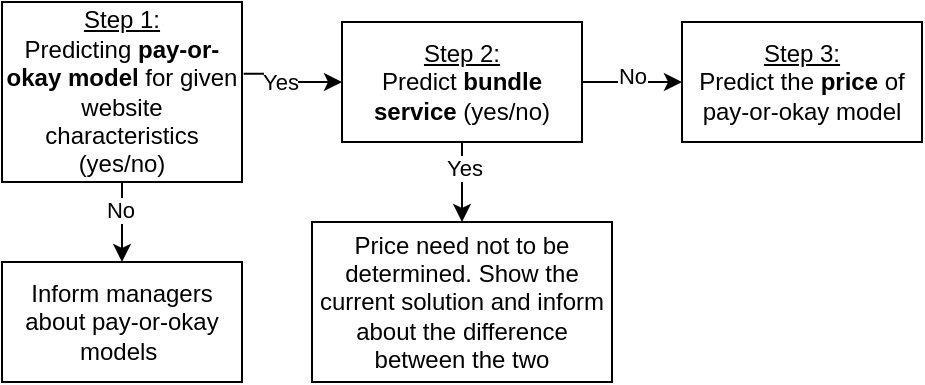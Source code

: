 <mxfile version="24.5.2" type="device">
  <diagram name="Pagina-1" id="PMANxddXe-PsFvcoSqXk">
    <mxGraphModel dx="1150" dy="490" grid="1" gridSize="10" guides="1" tooltips="1" connect="1" arrows="1" fold="1" page="1" pageScale="1" pageWidth="827" pageHeight="1169" math="0" shadow="0">
      <root>
        <mxCell id="0" />
        <mxCell id="1" parent="0" />
        <mxCell id="OKzWQZcMFeufaeWFBpB0-2" style="edgeStyle=orthogonalEdgeStyle;rounded=0;orthogonalLoop=1;jettySize=auto;html=1;entryX=0;entryY=0.5;entryDx=0;entryDy=0;exitX=1.007;exitY=0.399;exitDx=0;exitDy=0;exitPerimeter=0;" edge="1" parent="1" source="OKzWQZcMFeufaeWFBpB0-1" target="OKzWQZcMFeufaeWFBpB0-3">
          <mxGeometry relative="1" as="geometry">
            <mxPoint x="320" y="270" as="targetPoint" />
          </mxGeometry>
        </mxCell>
        <mxCell id="OKzWQZcMFeufaeWFBpB0-6" value="Yes" style="edgeLabel;html=1;align=center;verticalAlign=middle;resizable=0;points=[];" vertex="1" connectable="0" parent="OKzWQZcMFeufaeWFBpB0-2">
          <mxGeometry x="0.16" y="3" relative="1" as="geometry">
            <mxPoint x="-9" y="3" as="offset" />
          </mxGeometry>
        </mxCell>
        <mxCell id="OKzWQZcMFeufaeWFBpB0-7" style="edgeStyle=orthogonalEdgeStyle;rounded=0;orthogonalLoop=1;jettySize=auto;html=1;entryX=0.5;entryY=0;entryDx=0;entryDy=0;" edge="1" parent="1" source="OKzWQZcMFeufaeWFBpB0-1" target="OKzWQZcMFeufaeWFBpB0-8">
          <mxGeometry relative="1" as="geometry">
            <mxPoint x="150" y="350" as="targetPoint" />
          </mxGeometry>
        </mxCell>
        <mxCell id="OKzWQZcMFeufaeWFBpB0-9" value="No" style="edgeLabel;html=1;align=center;verticalAlign=middle;resizable=0;points=[];" vertex="1" connectable="0" parent="OKzWQZcMFeufaeWFBpB0-7">
          <mxGeometry x="-0.318" y="-1" relative="1" as="geometry">
            <mxPoint as="offset" />
          </mxGeometry>
        </mxCell>
        <mxCell id="OKzWQZcMFeufaeWFBpB0-1" value="&lt;div&gt;&lt;u&gt;Step 1:&lt;/u&gt;&lt;/div&gt;Predicting&lt;b&gt; pay-or-okay model&lt;/b&gt; for given website characteristics (yes/no)" style="rounded=0;whiteSpace=wrap;html=1;" vertex="1" parent="1">
          <mxGeometry x="90" y="230" width="120" height="90" as="geometry" />
        </mxCell>
        <mxCell id="OKzWQZcMFeufaeWFBpB0-5" style="edgeStyle=orthogonalEdgeStyle;rounded=0;orthogonalLoop=1;jettySize=auto;html=1;" edge="1" parent="1" source="OKzWQZcMFeufaeWFBpB0-3" target="OKzWQZcMFeufaeWFBpB0-4">
          <mxGeometry relative="1" as="geometry" />
        </mxCell>
        <mxCell id="OKzWQZcMFeufaeWFBpB0-10" value="No" style="edgeLabel;html=1;align=center;verticalAlign=middle;resizable=0;points=[];" vertex="1" connectable="0" parent="OKzWQZcMFeufaeWFBpB0-5">
          <mxGeometry x="-0.02" y="3" relative="1" as="geometry">
            <mxPoint as="offset" />
          </mxGeometry>
        </mxCell>
        <mxCell id="OKzWQZcMFeufaeWFBpB0-11" style="edgeStyle=orthogonalEdgeStyle;rounded=0;orthogonalLoop=1;jettySize=auto;html=1;entryX=0.5;entryY=0;entryDx=0;entryDy=0;" edge="1" parent="1" source="OKzWQZcMFeufaeWFBpB0-3">
          <mxGeometry relative="1" as="geometry">
            <mxPoint x="320" y="340" as="targetPoint" />
          </mxGeometry>
        </mxCell>
        <mxCell id="OKzWQZcMFeufaeWFBpB0-13" value="Yes" style="edgeLabel;html=1;align=center;verticalAlign=middle;resizable=0;points=[];" vertex="1" connectable="0" parent="OKzWQZcMFeufaeWFBpB0-11">
          <mxGeometry x="-0.376" y="1" relative="1" as="geometry">
            <mxPoint as="offset" />
          </mxGeometry>
        </mxCell>
        <mxCell id="OKzWQZcMFeufaeWFBpB0-3" value="&lt;div&gt;&lt;u&gt;Step 2:&lt;/u&gt;&lt;/div&gt;Predict &lt;b&gt;bundle service&lt;/b&gt; (yes/no)" style="rounded=0;whiteSpace=wrap;html=1;" vertex="1" parent="1">
          <mxGeometry x="260" y="240" width="120" height="60" as="geometry" />
        </mxCell>
        <mxCell id="OKzWQZcMFeufaeWFBpB0-4" value="&lt;div&gt;&lt;u&gt;Step 3:&lt;/u&gt;&lt;/div&gt;Predict the &lt;b&gt;price&lt;/b&gt; of pay-or-okay model" style="rounded=0;whiteSpace=wrap;html=1;" vertex="1" parent="1">
          <mxGeometry x="430" y="240" width="120" height="60" as="geometry" />
        </mxCell>
        <mxCell id="OKzWQZcMFeufaeWFBpB0-8" value="Inform managers about pay-or-okay models&amp;nbsp;" style="rounded=0;whiteSpace=wrap;html=1;" vertex="1" parent="1">
          <mxGeometry x="90" y="360" width="120" height="60" as="geometry" />
        </mxCell>
        <mxCell id="OKzWQZcMFeufaeWFBpB0-12" value="Price need not to be determined. Show the current solution and inform about the difference between the two" style="rounded=0;whiteSpace=wrap;html=1;" vertex="1" parent="1">
          <mxGeometry x="245" y="340" width="150" height="80" as="geometry" />
        </mxCell>
      </root>
    </mxGraphModel>
  </diagram>
</mxfile>
